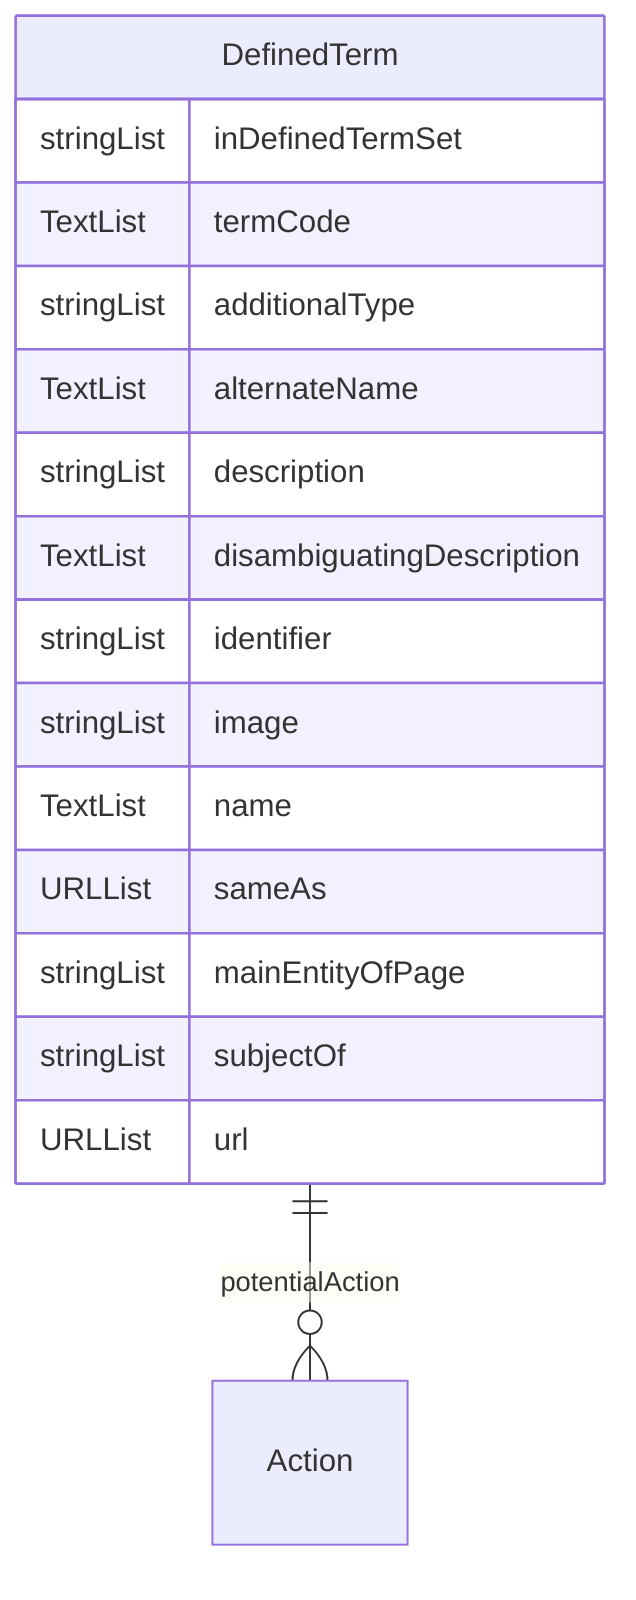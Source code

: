 erDiagram
DefinedTerm {
    stringList inDefinedTermSet  
    TextList termCode  
    stringList additionalType  
    TextList alternateName  
    stringList description  
    TextList disambiguatingDescription  
    stringList identifier  
    stringList image  
    TextList name  
    URLList sameAs  
    stringList mainEntityOfPage  
    stringList subjectOf  
    URLList url  
}

DefinedTerm ||--}o Action : "potentialAction"